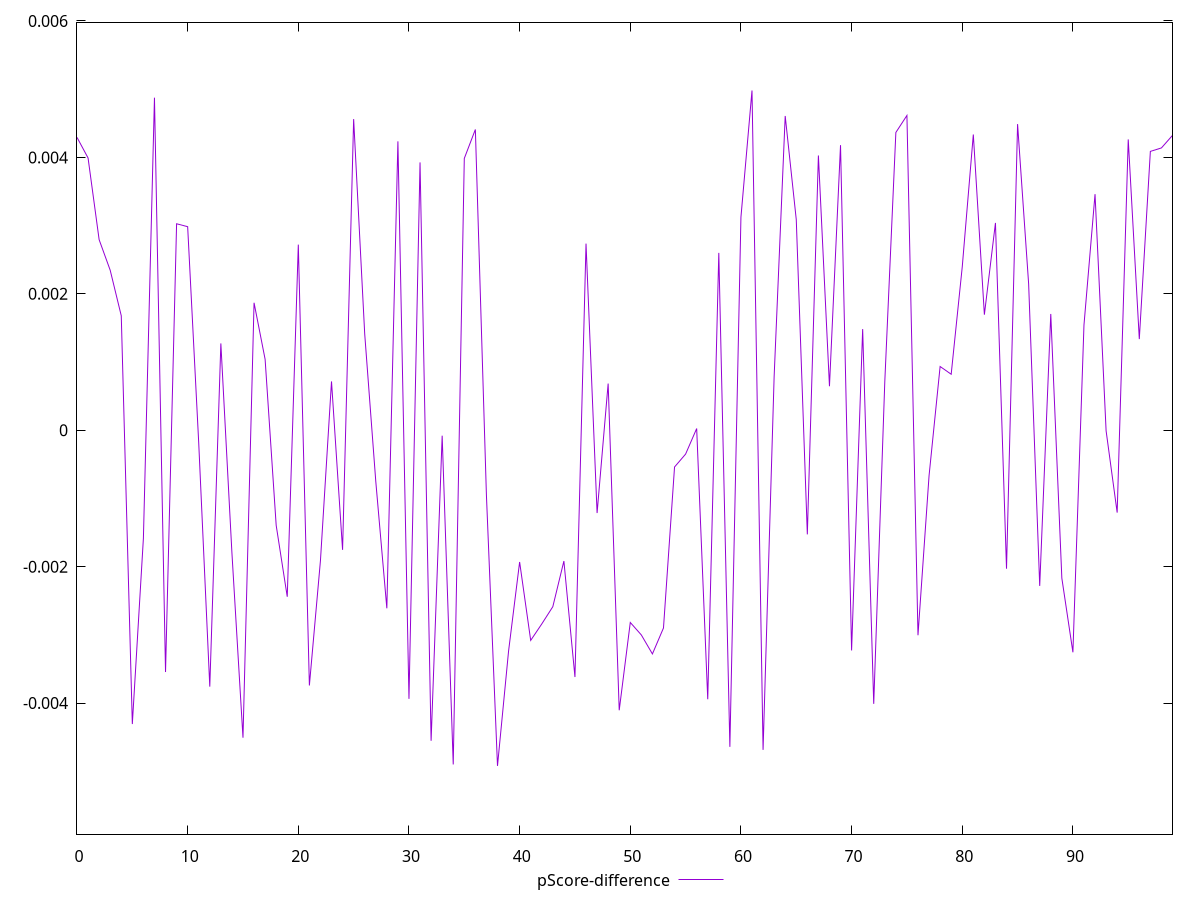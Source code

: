 reset

$pScoreDifference <<EOF
0 0.0042934688525177594
1 0.003991321063135378
2 0.0027938935492038686
3 0.0023460518661310714
4 0.0016786780263060574
5 -0.004306441181513715
6 -0.0015845699028914084
7 0.004875591802324192
8 -0.0035441681347508497
9 0.0030271135437286573
10 0.002984192465107366
11 -0.00018580270615345396
12 -0.0037583173184949775
13 0.0012725770978873896
14 -0.001798656214937605
15 -0.004506950308497765
16 0.0018687616308332988
17 0.0010399896427076838
18 -0.0013938558466614348
19 -0.0024405786736761137
20 0.0027213801466656473
21 -0.003741333545797171
22 -0.0019110810020706304
23 0.0007154732648962658
24 -0.0017534588096351084
25 0.004561933188022518
26 0.0014131412915716207
27 -0.0007482200681462603
28 -0.0026098922610626463
29 0.004234885704475638
30 -0.0039374768866764775
31 0.003926975594784735
32 -0.004552209649915762
33 -0.00007968256291857045
34 -0.004898801562162339
35 0.003985034366620191
36 0.004409451531264569
37 -0.0009539589307764745
38 -0.00492054888206736
39 -0.003238402267513596
40 -0.0019308900231629483
41 -0.003080419189832359
42 -0.0028396410452625614
43 -0.002586102339957791
44 -0.0019174109271905687
45 -0.003617249411822024
46 0.0027363420308794406
47 -0.0012134581226122126
48 0.0006846010547218451
49 -0.004104596954347908
50 -0.002817681847442244
51 -0.003000977077060235
52 -0.003279066262976818
53 -0.0028985150588786424
54 -0.0005381472455307235
55 -0.00034902114567800235
56 0.000025275229890320272
57 -0.003942967240181269
58 0.002600566702686352
59 -0.004640666262629975
60 0.0031226456411696524
61 0.00498054783597042
62 -0.004685465069543343
63 0.0007882760308619008
64 0.004607381217792528
65 0.00308798432118626
66 -0.0015268098478701808
67 0.004027775191481314
68 0.0006455396988831186
69 0.004179917524799764
70 -0.0032274758899013822
71 0.001483105882293806
72 -0.004010979867681633
73 0.0007108733073371842
74 0.004365465191404211
75 0.004614724549665633
76 -0.0030046147283101926
77 -0.0006672064827024926
78 0.0009345723011546514
79 0.0008210918027202474
80 0.002395002374264321
81 0.004335950424478291
82 0.0016943111536038835
83 0.0030393941883153086
84 -0.00202940390160479
85 0.004488023127280513
86 0.002144432593924467
87 -0.002281776481119907
88 0.0017049797589983318
89 -0.002168507376276191
90 -0.0032549385902551076
91 0.0015419477012381666
92 0.0034611890304049597
93 -0.000007825429610364143
94 -0.0012072511001421926
95 0.004263901130329276
96 0.001336510201628588
97 0.004088398497559778
98 0.004138899058052245
99 0.004322823026203987
EOF

set key outside below
set xrange [0:99]
set yrange [-0.00592054888206736:0.00598054783597042]
set trange [-0.00592054888206736:0.00598054783597042]
set terminal svg size 640, 500 enhanced background rgb 'white'
set output "reports/report_00027_2021-02-24T12-40-31.850Z/interactive/samples/music/pScore-difference/values.svg"

plot $pScoreDifference title "pScore-difference" with line

reset
